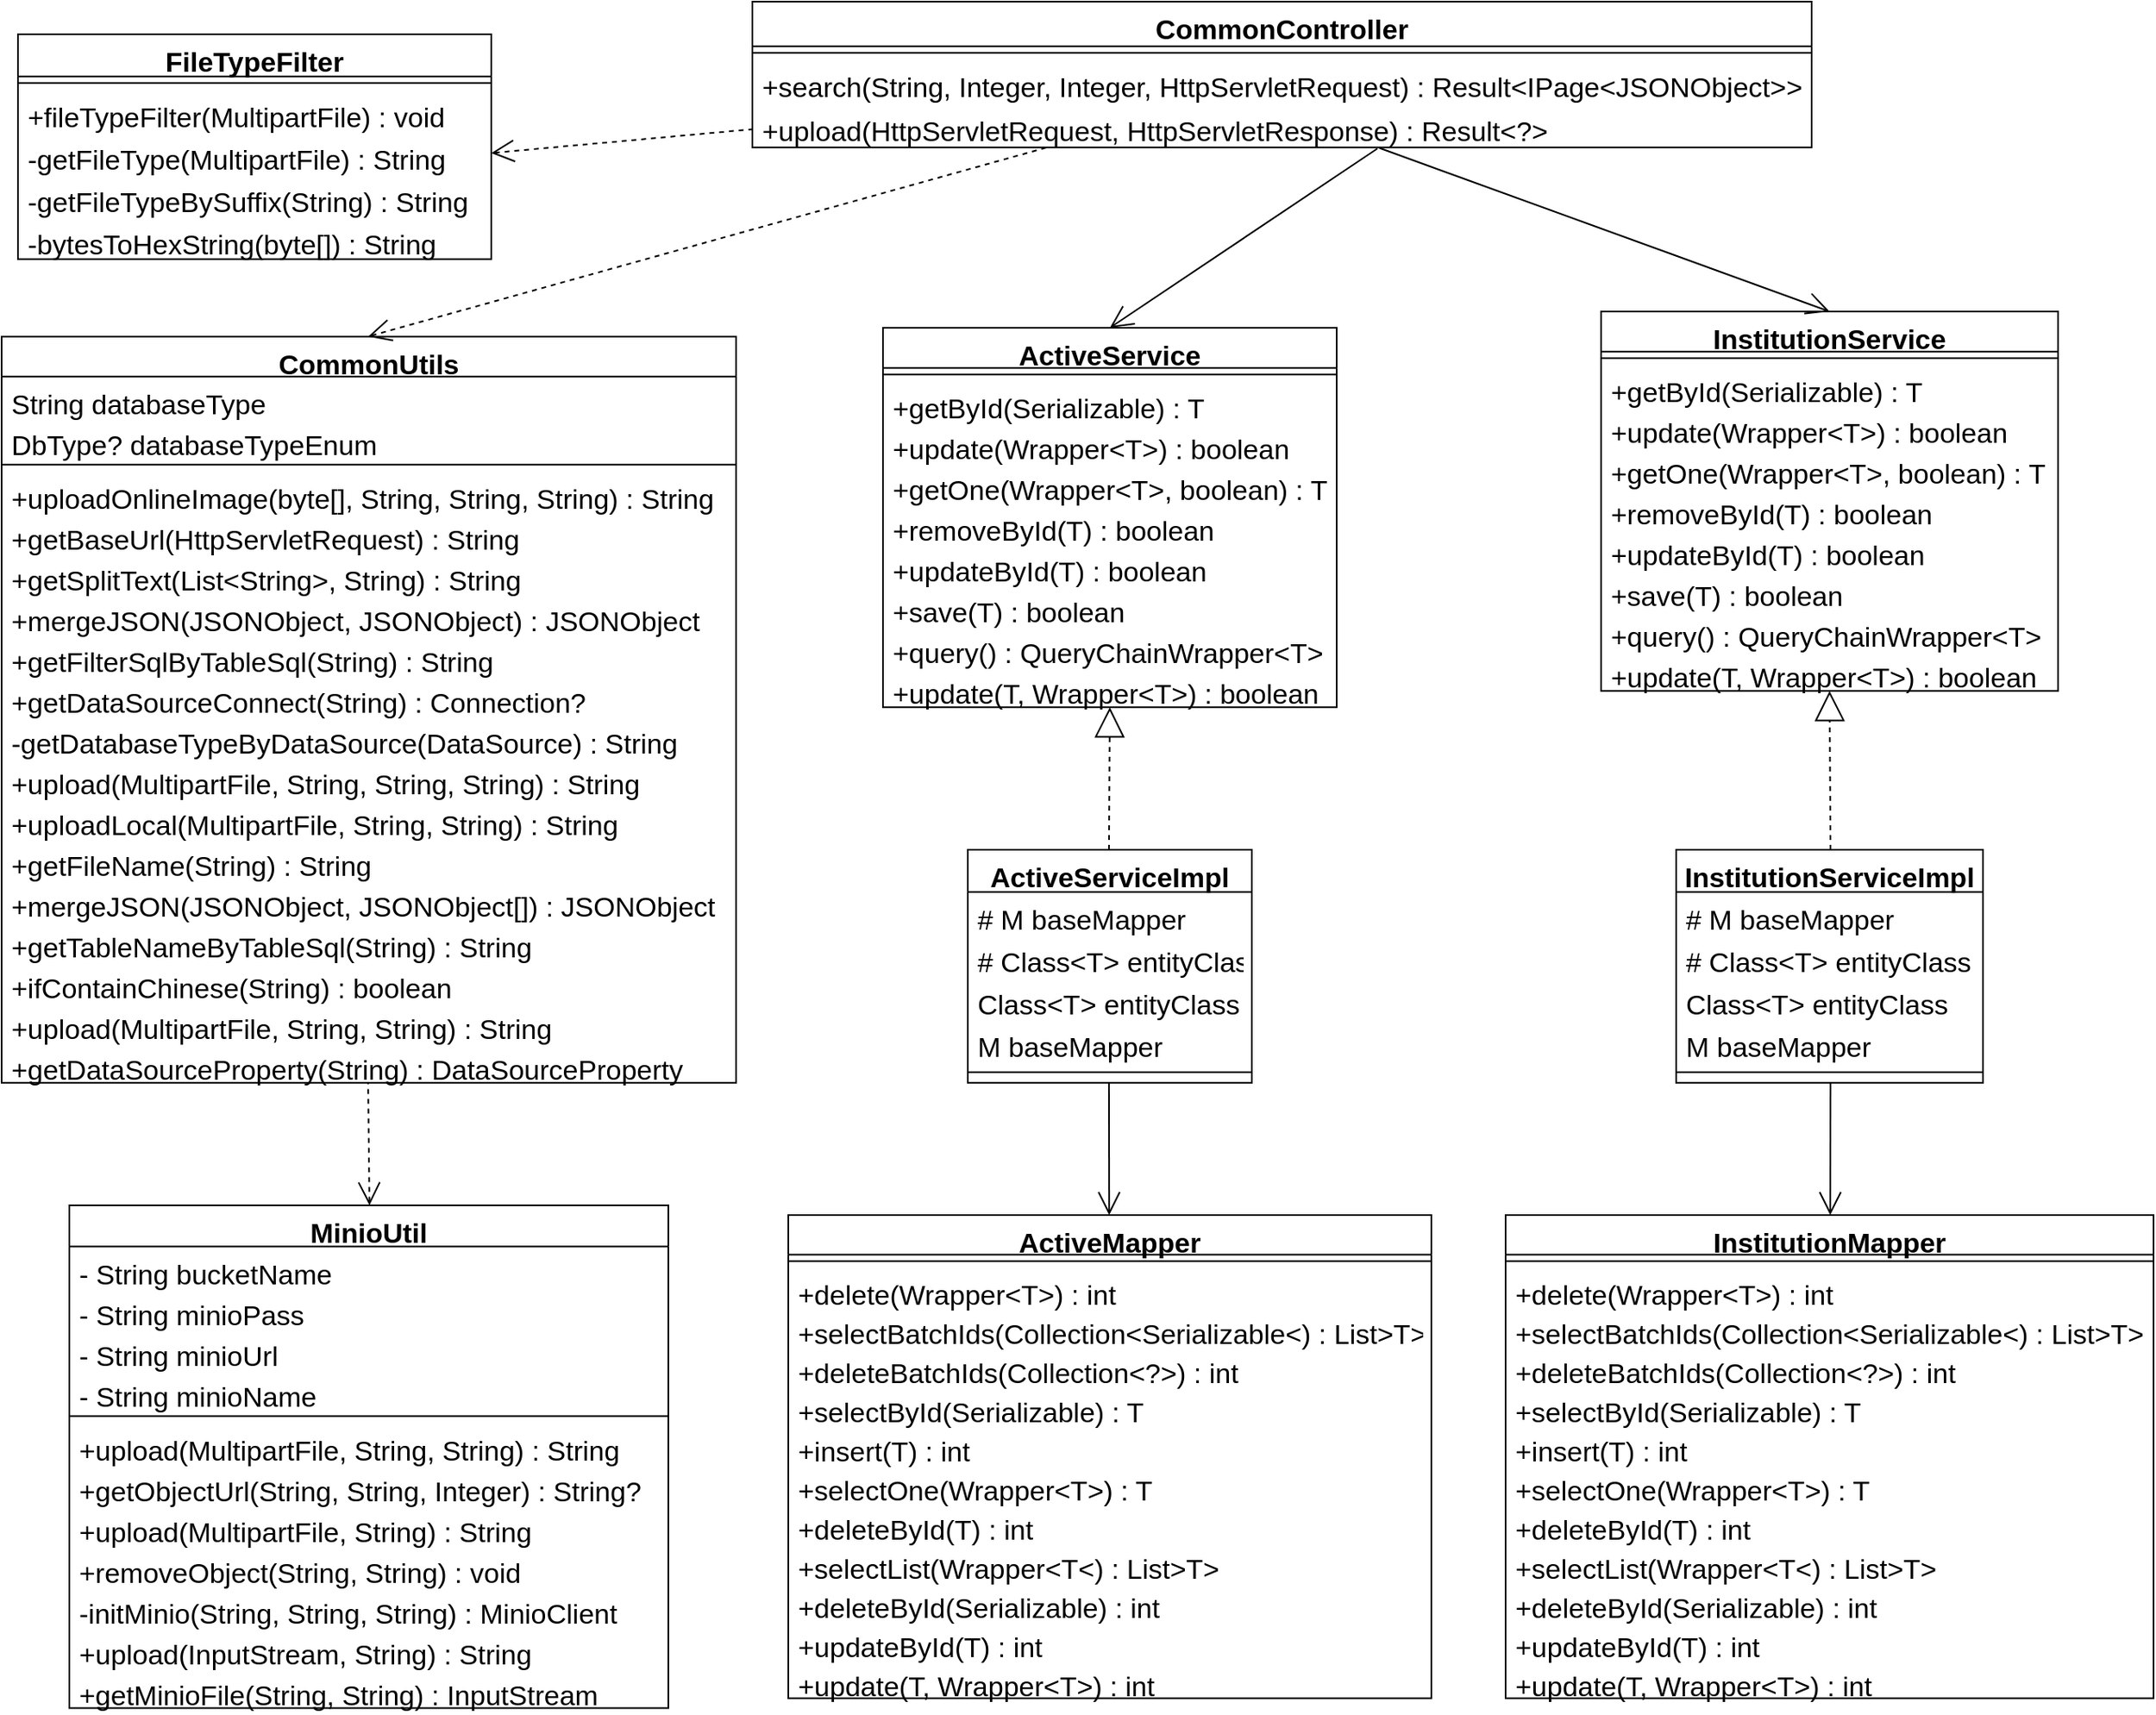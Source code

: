 <mxfile version="24.5.1" type="github">
  <diagram name="第 1 页" id="Pdwxk5WYipAvsAS1ubwg">
    <mxGraphModel dx="2049" dy="1054" grid="1" gridSize="10" guides="1" tooltips="1" connect="1" arrows="1" fold="1" page="1" pageScale="1" pageWidth="827" pageHeight="1169" math="0" shadow="0">
      <root>
        <mxCell id="0" />
        <mxCell id="1" parent="0" />
        <mxCell id="1T6ESOc0t_kYryriSd0D-1" value="FileTypeFilter" style="swimlane;fontStyle=1;align=center;verticalAlign=top;childLayout=stackLayout;horizontal=1;startSize=25.818;horizontalStack=0;resizeParent=1;resizeParentMax=0;resizeLast=0;collapsible=0;marginBottom=0;fontSize=17;" vertex="1" parent="1">
          <mxGeometry x="90" y="30" width="290" height="137.818" as="geometry" />
        </mxCell>
        <mxCell id="1T6ESOc0t_kYryriSd0D-2" style="line;strokeWidth=1;fillColor=none;align=left;verticalAlign=middle;spacingTop=-1;spacingLeft=3;spacingRight=3;rotatable=0;labelPosition=right;points=[];portConstraint=eastwest;strokeColor=inherit;fontSize=17;" vertex="1" parent="1T6ESOc0t_kYryriSd0D-1">
          <mxGeometry y="25.818" width="290" height="8" as="geometry" />
        </mxCell>
        <mxCell id="1T6ESOc0t_kYryriSd0D-3" value="+fileTypeFilter(MultipartFile) : void" style="text;strokeColor=none;fillColor=none;align=left;verticalAlign=top;spacingLeft=4;spacingRight=4;overflow=hidden;rotatable=0;points=[[0,0.5],[1,0.5]];portConstraint=eastwest;fontSize=17;" vertex="1" parent="1T6ESOc0t_kYryriSd0D-1">
          <mxGeometry y="33.818" width="290" height="26" as="geometry" />
        </mxCell>
        <mxCell id="1T6ESOc0t_kYryriSd0D-4" value="-getFileType(MultipartFile) : String" style="text;strokeColor=none;fillColor=none;align=left;verticalAlign=top;spacingLeft=4;spacingRight=4;overflow=hidden;rotatable=0;points=[[0,0.5],[1,0.5]];portConstraint=eastwest;fontSize=17;" vertex="1" parent="1T6ESOc0t_kYryriSd0D-1">
          <mxGeometry y="59.818" width="290" height="26" as="geometry" />
        </mxCell>
        <mxCell id="1T6ESOc0t_kYryriSd0D-5" value="-getFileTypeBySuffix(String) : String" style="text;strokeColor=none;fillColor=none;align=left;verticalAlign=top;spacingLeft=4;spacingRight=4;overflow=hidden;rotatable=0;points=[[0,0.5],[1,0.5]];portConstraint=eastwest;fontSize=17;" vertex="1" parent="1T6ESOc0t_kYryriSd0D-1">
          <mxGeometry y="85.818" width="290" height="26" as="geometry" />
        </mxCell>
        <mxCell id="1T6ESOc0t_kYryriSd0D-6" value="-bytesToHexString(byte[]) : String" style="text;strokeColor=none;fillColor=none;align=left;verticalAlign=top;spacingLeft=4;spacingRight=4;overflow=hidden;rotatable=0;points=[[0,0.5],[1,0.5]];portConstraint=eastwest;fontSize=17;" vertex="1" parent="1T6ESOc0t_kYryriSd0D-1">
          <mxGeometry y="111.818" width="290" height="26" as="geometry" />
        </mxCell>
        <mxCell id="1T6ESOc0t_kYryriSd0D-7" value="CommonUtils" style="swimlane;fontStyle=1;align=center;verticalAlign=top;childLayout=stackLayout;horizontal=1;startSize=24.5;horizontalStack=0;resizeParent=1;resizeParentMax=0;resizeLast=0;collapsible=0;marginBottom=0;fontSize=17;" vertex="1" parent="1">
          <mxGeometry x="80" y="215.32" width="450" height="457.5" as="geometry" />
        </mxCell>
        <mxCell id="1T6ESOc0t_kYryriSd0D-8" value="String databaseType" style="text;strokeColor=none;fillColor=none;align=left;verticalAlign=top;spacingLeft=4;spacingRight=4;overflow=hidden;rotatable=0;points=[[0,0.5],[1,0.5]];portConstraint=eastwest;fontSize=17;" vertex="1" parent="1T6ESOc0t_kYryriSd0D-7">
          <mxGeometry y="24.5" width="450" height="25" as="geometry" />
        </mxCell>
        <mxCell id="1T6ESOc0t_kYryriSd0D-9" value="DbType? databaseTypeEnum" style="text;strokeColor=none;fillColor=none;align=left;verticalAlign=top;spacingLeft=4;spacingRight=4;overflow=hidden;rotatable=0;points=[[0,0.5],[1,0.5]];portConstraint=eastwest;fontSize=17;" vertex="1" parent="1T6ESOc0t_kYryriSd0D-7">
          <mxGeometry y="49.5" width="450" height="25" as="geometry" />
        </mxCell>
        <mxCell id="1T6ESOc0t_kYryriSd0D-10" style="line;strokeWidth=1;fillColor=none;align=left;verticalAlign=middle;spacingTop=-1;spacingLeft=3;spacingRight=3;rotatable=0;labelPosition=right;points=[];portConstraint=eastwest;strokeColor=inherit;fontSize=17;" vertex="1" parent="1T6ESOc0t_kYryriSd0D-7">
          <mxGeometry y="74.5" width="450" height="8" as="geometry" />
        </mxCell>
        <mxCell id="1T6ESOc0t_kYryriSd0D-11" value="+uploadOnlineImage(byte[], String, String, String) : String" style="text;strokeColor=none;fillColor=none;align=left;verticalAlign=top;spacingLeft=4;spacingRight=4;overflow=hidden;rotatable=0;points=[[0,0.5],[1,0.5]];portConstraint=eastwest;fontSize=17;" vertex="1" parent="1T6ESOc0t_kYryriSd0D-7">
          <mxGeometry y="82.5" width="450" height="25" as="geometry" />
        </mxCell>
        <mxCell id="1T6ESOc0t_kYryriSd0D-12" value="+getBaseUrl(HttpServletRequest) : String" style="text;strokeColor=none;fillColor=none;align=left;verticalAlign=top;spacingLeft=4;spacingRight=4;overflow=hidden;rotatable=0;points=[[0,0.5],[1,0.5]];portConstraint=eastwest;fontSize=17;" vertex="1" parent="1T6ESOc0t_kYryriSd0D-7">
          <mxGeometry y="107.5" width="450" height="25" as="geometry" />
        </mxCell>
        <mxCell id="1T6ESOc0t_kYryriSd0D-13" value="+getSplitText(List&lt;String&gt;, String) : String" style="text;strokeColor=none;fillColor=none;align=left;verticalAlign=top;spacingLeft=4;spacingRight=4;overflow=hidden;rotatable=0;points=[[0,0.5],[1,0.5]];portConstraint=eastwest;fontSize=17;" vertex="1" parent="1T6ESOc0t_kYryriSd0D-7">
          <mxGeometry y="132.5" width="450" height="25" as="geometry" />
        </mxCell>
        <mxCell id="1T6ESOc0t_kYryriSd0D-14" value="+mergeJSON(JSONObject, JSONObject) : JSONObject" style="text;strokeColor=none;fillColor=none;align=left;verticalAlign=top;spacingLeft=4;spacingRight=4;overflow=hidden;rotatable=0;points=[[0,0.5],[1,0.5]];portConstraint=eastwest;fontSize=17;" vertex="1" parent="1T6ESOc0t_kYryriSd0D-7">
          <mxGeometry y="157.5" width="450" height="25" as="geometry" />
        </mxCell>
        <mxCell id="1T6ESOc0t_kYryriSd0D-15" value="+getFilterSqlByTableSql(String) : String" style="text;strokeColor=none;fillColor=none;align=left;verticalAlign=top;spacingLeft=4;spacingRight=4;overflow=hidden;rotatable=0;points=[[0,0.5],[1,0.5]];portConstraint=eastwest;fontSize=17;" vertex="1" parent="1T6ESOc0t_kYryriSd0D-7">
          <mxGeometry y="182.5" width="450" height="25" as="geometry" />
        </mxCell>
        <mxCell id="1T6ESOc0t_kYryriSd0D-16" value="+getDataSourceConnect(String) : Connection?" style="text;strokeColor=none;fillColor=none;align=left;verticalAlign=top;spacingLeft=4;spacingRight=4;overflow=hidden;rotatable=0;points=[[0,0.5],[1,0.5]];portConstraint=eastwest;fontSize=17;" vertex="1" parent="1T6ESOc0t_kYryriSd0D-7">
          <mxGeometry y="207.5" width="450" height="25" as="geometry" />
        </mxCell>
        <mxCell id="1T6ESOc0t_kYryriSd0D-17" value="-getDatabaseTypeByDataSource(DataSource) : String" style="text;strokeColor=none;fillColor=none;align=left;verticalAlign=top;spacingLeft=4;spacingRight=4;overflow=hidden;rotatable=0;points=[[0,0.5],[1,0.5]];portConstraint=eastwest;fontSize=17;" vertex="1" parent="1T6ESOc0t_kYryriSd0D-7">
          <mxGeometry y="232.5" width="450" height="25" as="geometry" />
        </mxCell>
        <mxCell id="1T6ESOc0t_kYryriSd0D-18" value="+upload(MultipartFile, String, String, String) : String" style="text;strokeColor=none;fillColor=none;align=left;verticalAlign=top;spacingLeft=4;spacingRight=4;overflow=hidden;rotatable=0;points=[[0,0.5],[1,0.5]];portConstraint=eastwest;fontSize=17;" vertex="1" parent="1T6ESOc0t_kYryriSd0D-7">
          <mxGeometry y="257.5" width="450" height="25" as="geometry" />
        </mxCell>
        <mxCell id="1T6ESOc0t_kYryriSd0D-19" value="+uploadLocal(MultipartFile, String, String) : String" style="text;strokeColor=none;fillColor=none;align=left;verticalAlign=top;spacingLeft=4;spacingRight=4;overflow=hidden;rotatable=0;points=[[0,0.5],[1,0.5]];portConstraint=eastwest;fontSize=17;" vertex="1" parent="1T6ESOc0t_kYryriSd0D-7">
          <mxGeometry y="282.5" width="450" height="25" as="geometry" />
        </mxCell>
        <mxCell id="1T6ESOc0t_kYryriSd0D-20" value="+getFileName(String) : String" style="text;strokeColor=none;fillColor=none;align=left;verticalAlign=top;spacingLeft=4;spacingRight=4;overflow=hidden;rotatable=0;points=[[0,0.5],[1,0.5]];portConstraint=eastwest;fontSize=17;" vertex="1" parent="1T6ESOc0t_kYryriSd0D-7">
          <mxGeometry y="307.5" width="450" height="25" as="geometry" />
        </mxCell>
        <mxCell id="1T6ESOc0t_kYryriSd0D-21" value="+mergeJSON(JSONObject, JSONObject[]) : JSONObject" style="text;strokeColor=none;fillColor=none;align=left;verticalAlign=top;spacingLeft=4;spacingRight=4;overflow=hidden;rotatable=0;points=[[0,0.5],[1,0.5]];portConstraint=eastwest;fontSize=17;" vertex="1" parent="1T6ESOc0t_kYryriSd0D-7">
          <mxGeometry y="332.5" width="450" height="25" as="geometry" />
        </mxCell>
        <mxCell id="1T6ESOc0t_kYryriSd0D-22" value="+getTableNameByTableSql(String) : String" style="text;strokeColor=none;fillColor=none;align=left;verticalAlign=top;spacingLeft=4;spacingRight=4;overflow=hidden;rotatable=0;points=[[0,0.5],[1,0.5]];portConstraint=eastwest;fontSize=17;" vertex="1" parent="1T6ESOc0t_kYryriSd0D-7">
          <mxGeometry y="357.5" width="450" height="25" as="geometry" />
        </mxCell>
        <mxCell id="1T6ESOc0t_kYryriSd0D-23" value="+ifContainChinese(String) : boolean" style="text;strokeColor=none;fillColor=none;align=left;verticalAlign=top;spacingLeft=4;spacingRight=4;overflow=hidden;rotatable=0;points=[[0,0.5],[1,0.5]];portConstraint=eastwest;fontSize=17;" vertex="1" parent="1T6ESOc0t_kYryriSd0D-7">
          <mxGeometry y="382.5" width="450" height="25" as="geometry" />
        </mxCell>
        <mxCell id="1T6ESOc0t_kYryriSd0D-24" value="+upload(MultipartFile, String, String) : String" style="text;strokeColor=none;fillColor=none;align=left;verticalAlign=top;spacingLeft=4;spacingRight=4;overflow=hidden;rotatable=0;points=[[0,0.5],[1,0.5]];portConstraint=eastwest;fontSize=17;" vertex="1" parent="1T6ESOc0t_kYryriSd0D-7">
          <mxGeometry y="407.5" width="450" height="25" as="geometry" />
        </mxCell>
        <mxCell id="1T6ESOc0t_kYryriSd0D-25" value="+getDataSourceProperty(String) : DataSourceProperty" style="text;strokeColor=none;fillColor=none;align=left;verticalAlign=top;spacingLeft=4;spacingRight=4;overflow=hidden;rotatable=0;points=[[0,0.5],[1,0.5]];portConstraint=eastwest;fontSize=17;" vertex="1" parent="1T6ESOc0t_kYryriSd0D-7">
          <mxGeometry y="432.5" width="450" height="25" as="geometry" />
        </mxCell>
        <mxCell id="1T6ESOc0t_kYryriSd0D-26" value="MinioUtil" style="swimlane;fontStyle=1;align=center;verticalAlign=top;childLayout=stackLayout;horizontal=1;startSize=25.25;horizontalStack=0;resizeParent=1;resizeParentMax=0;resizeLast=0;collapsible=0;marginBottom=0;fontSize=17;" vertex="1" parent="1">
          <mxGeometry x="121.5" y="748" width="367" height="308.25" as="geometry" />
        </mxCell>
        <mxCell id="1T6ESOc0t_kYryriSd0D-27" value="- String bucketName" style="text;strokeColor=none;fillColor=none;align=left;verticalAlign=top;spacingLeft=4;spacingRight=4;overflow=hidden;rotatable=0;points=[[0,0.5],[1,0.5]];portConstraint=eastwest;fontSize=17;" vertex="1" parent="1T6ESOc0t_kYryriSd0D-26">
          <mxGeometry y="25.25" width="367" height="25" as="geometry" />
        </mxCell>
        <mxCell id="1T6ESOc0t_kYryriSd0D-28" value="- String minioPass" style="text;strokeColor=none;fillColor=none;align=left;verticalAlign=top;spacingLeft=4;spacingRight=4;overflow=hidden;rotatable=0;points=[[0,0.5],[1,0.5]];portConstraint=eastwest;fontSize=17;" vertex="1" parent="1T6ESOc0t_kYryriSd0D-26">
          <mxGeometry y="50.25" width="367" height="25" as="geometry" />
        </mxCell>
        <mxCell id="1T6ESOc0t_kYryriSd0D-29" value="- String minioUrl" style="text;strokeColor=none;fillColor=none;align=left;verticalAlign=top;spacingLeft=4;spacingRight=4;overflow=hidden;rotatable=0;points=[[0,0.5],[1,0.5]];portConstraint=eastwest;fontSize=17;" vertex="1" parent="1T6ESOc0t_kYryriSd0D-26">
          <mxGeometry y="75.25" width="367" height="25" as="geometry" />
        </mxCell>
        <mxCell id="1T6ESOc0t_kYryriSd0D-30" value="- String minioName" style="text;strokeColor=none;fillColor=none;align=left;verticalAlign=top;spacingLeft=4;spacingRight=4;overflow=hidden;rotatable=0;points=[[0,0.5],[1,0.5]];portConstraint=eastwest;fontSize=17;" vertex="1" parent="1T6ESOc0t_kYryriSd0D-26">
          <mxGeometry y="100.25" width="367" height="25" as="geometry" />
        </mxCell>
        <mxCell id="1T6ESOc0t_kYryriSd0D-31" style="line;strokeWidth=1;fillColor=none;align=left;verticalAlign=middle;spacingTop=-1;spacingLeft=3;spacingRight=3;rotatable=0;labelPosition=right;points=[];portConstraint=eastwest;strokeColor=inherit;fontSize=17;" vertex="1" parent="1T6ESOc0t_kYryriSd0D-26">
          <mxGeometry y="125.25" width="367" height="8" as="geometry" />
        </mxCell>
        <mxCell id="1T6ESOc0t_kYryriSd0D-32" value="+upload(MultipartFile, String, String) : String" style="text;strokeColor=none;fillColor=none;align=left;verticalAlign=top;spacingLeft=4;spacingRight=4;overflow=hidden;rotatable=0;points=[[0,0.5],[1,0.5]];portConstraint=eastwest;fontSize=17;" vertex="1" parent="1T6ESOc0t_kYryriSd0D-26">
          <mxGeometry y="133.25" width="367" height="25" as="geometry" />
        </mxCell>
        <mxCell id="1T6ESOc0t_kYryriSd0D-33" value="+getObjectUrl(String, String, Integer) : String?" style="text;strokeColor=none;fillColor=none;align=left;verticalAlign=top;spacingLeft=4;spacingRight=4;overflow=hidden;rotatable=0;points=[[0,0.5],[1,0.5]];portConstraint=eastwest;fontSize=17;" vertex="1" parent="1T6ESOc0t_kYryriSd0D-26">
          <mxGeometry y="158.25" width="367" height="25" as="geometry" />
        </mxCell>
        <mxCell id="1T6ESOc0t_kYryriSd0D-34" value="+upload(MultipartFile, String) : String" style="text;strokeColor=none;fillColor=none;align=left;verticalAlign=top;spacingLeft=4;spacingRight=4;overflow=hidden;rotatable=0;points=[[0,0.5],[1,0.5]];portConstraint=eastwest;fontSize=17;" vertex="1" parent="1T6ESOc0t_kYryriSd0D-26">
          <mxGeometry y="183.25" width="367" height="25" as="geometry" />
        </mxCell>
        <mxCell id="1T6ESOc0t_kYryriSd0D-35" value="+removeObject(String, String) : void" style="text;strokeColor=none;fillColor=none;align=left;verticalAlign=top;spacingLeft=4;spacingRight=4;overflow=hidden;rotatable=0;points=[[0,0.5],[1,0.5]];portConstraint=eastwest;fontSize=17;" vertex="1" parent="1T6ESOc0t_kYryriSd0D-26">
          <mxGeometry y="208.25" width="367" height="25" as="geometry" />
        </mxCell>
        <mxCell id="1T6ESOc0t_kYryriSd0D-36" value="-initMinio(String, String, String) : MinioClient" style="text;strokeColor=none;fillColor=none;align=left;verticalAlign=top;spacingLeft=4;spacingRight=4;overflow=hidden;rotatable=0;points=[[0,0.5],[1,0.5]];portConstraint=eastwest;fontSize=17;" vertex="1" parent="1T6ESOc0t_kYryriSd0D-26">
          <mxGeometry y="233.25" width="367" height="25" as="geometry" />
        </mxCell>
        <mxCell id="1T6ESOc0t_kYryriSd0D-37" value="+upload(InputStream, String) : String" style="text;strokeColor=none;fillColor=none;align=left;verticalAlign=top;spacingLeft=4;spacingRight=4;overflow=hidden;rotatable=0;points=[[0,0.5],[1,0.5]];portConstraint=eastwest;fontSize=17;" vertex="1" parent="1T6ESOc0t_kYryriSd0D-26">
          <mxGeometry y="258.25" width="367" height="25" as="geometry" />
        </mxCell>
        <mxCell id="1T6ESOc0t_kYryriSd0D-38" value="+getMinioFile(String, String) : InputStream" style="text;strokeColor=none;fillColor=none;align=left;verticalAlign=top;spacingLeft=4;spacingRight=4;overflow=hidden;rotatable=0;points=[[0,0.5],[1,0.5]];portConstraint=eastwest;fontSize=17;" vertex="1" parent="1T6ESOc0t_kYryriSd0D-26">
          <mxGeometry y="283.25" width="367" height="25" as="geometry" />
        </mxCell>
        <mxCell id="1T6ESOc0t_kYryriSd0D-39" value="ActiveService" style="swimlane;fontStyle=1;align=center;verticalAlign=top;childLayout=stackLayout;horizontal=1;startSize=24.632;horizontalStack=0;resizeParent=1;resizeParentMax=0;resizeLast=0;collapsible=0;marginBottom=0;fontSize=17;" vertex="1" parent="1">
          <mxGeometry x="620" y="210" width="278" height="232.632" as="geometry" />
        </mxCell>
        <mxCell id="1T6ESOc0t_kYryriSd0D-40" style="line;strokeWidth=1;fillColor=none;align=left;verticalAlign=middle;spacingTop=-1;spacingLeft=3;spacingRight=3;rotatable=0;labelPosition=right;points=[];portConstraint=eastwest;strokeColor=inherit;fontSize=17;" vertex="1" parent="1T6ESOc0t_kYryriSd0D-39">
          <mxGeometry y="24.632" width="278" height="8" as="geometry" />
        </mxCell>
        <mxCell id="1T6ESOc0t_kYryriSd0D-41" value="+getById(Serializable) : T" style="text;strokeColor=none;fillColor=none;align=left;verticalAlign=top;spacingLeft=4;spacingRight=4;overflow=hidden;rotatable=0;points=[[0,0.5],[1,0.5]];portConstraint=eastwest;fontSize=17;" vertex="1" parent="1T6ESOc0t_kYryriSd0D-39">
          <mxGeometry y="32.632" width="278" height="25" as="geometry" />
        </mxCell>
        <mxCell id="1T6ESOc0t_kYryriSd0D-42" value="+update(Wrapper&lt;T&gt;) : boolean" style="text;strokeColor=none;fillColor=none;align=left;verticalAlign=top;spacingLeft=4;spacingRight=4;overflow=hidden;rotatable=0;points=[[0,0.5],[1,0.5]];portConstraint=eastwest;fontSize=17;" vertex="1" parent="1T6ESOc0t_kYryriSd0D-39">
          <mxGeometry y="57.632" width="278" height="25" as="geometry" />
        </mxCell>
        <mxCell id="1T6ESOc0t_kYryriSd0D-43" value="+getOne(Wrapper&lt;T&gt;, boolean) : T" style="text;strokeColor=none;fillColor=none;align=left;verticalAlign=top;spacingLeft=4;spacingRight=4;overflow=hidden;rotatable=0;points=[[0,0.5],[1,0.5]];portConstraint=eastwest;fontSize=17;" vertex="1" parent="1T6ESOc0t_kYryriSd0D-39">
          <mxGeometry y="82.632" width="278" height="25" as="geometry" />
        </mxCell>
        <mxCell id="1T6ESOc0t_kYryriSd0D-44" value="+removeById(T) : boolean" style="text;strokeColor=none;fillColor=none;align=left;verticalAlign=top;spacingLeft=4;spacingRight=4;overflow=hidden;rotatable=0;points=[[0,0.5],[1,0.5]];portConstraint=eastwest;fontSize=17;" vertex="1" parent="1T6ESOc0t_kYryriSd0D-39">
          <mxGeometry y="107.632" width="278" height="25" as="geometry" />
        </mxCell>
        <mxCell id="1T6ESOc0t_kYryriSd0D-45" value="+updateById(T) : boolean" style="text;strokeColor=none;fillColor=none;align=left;verticalAlign=top;spacingLeft=4;spacingRight=4;overflow=hidden;rotatable=0;points=[[0,0.5],[1,0.5]];portConstraint=eastwest;fontSize=17;" vertex="1" parent="1T6ESOc0t_kYryriSd0D-39">
          <mxGeometry y="132.632" width="278" height="25" as="geometry" />
        </mxCell>
        <mxCell id="1T6ESOc0t_kYryriSd0D-46" value="+save(T) : boolean" style="text;strokeColor=none;fillColor=none;align=left;verticalAlign=top;spacingLeft=4;spacingRight=4;overflow=hidden;rotatable=0;points=[[0,0.5],[1,0.5]];portConstraint=eastwest;fontSize=17;" vertex="1" parent="1T6ESOc0t_kYryriSd0D-39">
          <mxGeometry y="157.632" width="278" height="25" as="geometry" />
        </mxCell>
        <mxCell id="1T6ESOc0t_kYryriSd0D-47" value="+query() : QueryChainWrapper&lt;T&gt;" style="text;strokeColor=none;fillColor=none;align=left;verticalAlign=top;spacingLeft=4;spacingRight=4;overflow=hidden;rotatable=0;points=[[0,0.5],[1,0.5]];portConstraint=eastwest;fontSize=17;" vertex="1" parent="1T6ESOc0t_kYryriSd0D-39">
          <mxGeometry y="182.632" width="278" height="25" as="geometry" />
        </mxCell>
        <mxCell id="1T6ESOc0t_kYryriSd0D-48" value="+update(T, Wrapper&lt;T&gt;) : boolean" style="text;strokeColor=none;fillColor=none;align=left;verticalAlign=top;spacingLeft=4;spacingRight=4;overflow=hidden;rotatable=0;points=[[0,0.5],[1,0.5]];portConstraint=eastwest;fontSize=17;" vertex="1" parent="1T6ESOc0t_kYryriSd0D-39">
          <mxGeometry y="207.632" width="278" height="25" as="geometry" />
        </mxCell>
        <mxCell id="1T6ESOc0t_kYryriSd0D-49" value="InstitutionService" style="swimlane;fontStyle=1;align=center;verticalAlign=top;childLayout=stackLayout;horizontal=1;startSize=24.632;horizontalStack=0;resizeParent=1;resizeParentMax=0;resizeLast=0;collapsible=0;marginBottom=0;fontSize=17;" vertex="1" parent="1">
          <mxGeometry x="1060" y="200" width="280" height="232.632" as="geometry" />
        </mxCell>
        <mxCell id="1T6ESOc0t_kYryriSd0D-50" style="line;strokeWidth=1;fillColor=none;align=left;verticalAlign=middle;spacingTop=-1;spacingLeft=3;spacingRight=3;rotatable=0;labelPosition=right;points=[];portConstraint=eastwest;strokeColor=inherit;fontSize=17;" vertex="1" parent="1T6ESOc0t_kYryriSd0D-49">
          <mxGeometry y="24.632" width="280" height="8" as="geometry" />
        </mxCell>
        <mxCell id="1T6ESOc0t_kYryriSd0D-51" value="+getById(Serializable) : T" style="text;strokeColor=none;fillColor=none;align=left;verticalAlign=top;spacingLeft=4;spacingRight=4;overflow=hidden;rotatable=0;points=[[0,0.5],[1,0.5]];portConstraint=eastwest;fontSize=17;" vertex="1" parent="1T6ESOc0t_kYryriSd0D-49">
          <mxGeometry y="32.632" width="280" height="25" as="geometry" />
        </mxCell>
        <mxCell id="1T6ESOc0t_kYryriSd0D-52" value="+update(Wrapper&lt;T&gt;) : boolean" style="text;strokeColor=none;fillColor=none;align=left;verticalAlign=top;spacingLeft=4;spacingRight=4;overflow=hidden;rotatable=0;points=[[0,0.5],[1,0.5]];portConstraint=eastwest;fontSize=17;" vertex="1" parent="1T6ESOc0t_kYryriSd0D-49">
          <mxGeometry y="57.632" width="280" height="25" as="geometry" />
        </mxCell>
        <mxCell id="1T6ESOc0t_kYryriSd0D-53" value="+getOne(Wrapper&lt;T&gt;, boolean) : T" style="text;strokeColor=none;fillColor=none;align=left;verticalAlign=top;spacingLeft=4;spacingRight=4;overflow=hidden;rotatable=0;points=[[0,0.5],[1,0.5]];portConstraint=eastwest;fontSize=17;" vertex="1" parent="1T6ESOc0t_kYryriSd0D-49">
          <mxGeometry y="82.632" width="280" height="25" as="geometry" />
        </mxCell>
        <mxCell id="1T6ESOc0t_kYryriSd0D-54" value="+removeById(T) : boolean" style="text;strokeColor=none;fillColor=none;align=left;verticalAlign=top;spacingLeft=4;spacingRight=4;overflow=hidden;rotatable=0;points=[[0,0.5],[1,0.5]];portConstraint=eastwest;fontSize=17;" vertex="1" parent="1T6ESOc0t_kYryriSd0D-49">
          <mxGeometry y="107.632" width="280" height="25" as="geometry" />
        </mxCell>
        <mxCell id="1T6ESOc0t_kYryriSd0D-55" value="+updateById(T) : boolean" style="text;strokeColor=none;fillColor=none;align=left;verticalAlign=top;spacingLeft=4;spacingRight=4;overflow=hidden;rotatable=0;points=[[0,0.5],[1,0.5]];portConstraint=eastwest;fontSize=17;" vertex="1" parent="1T6ESOc0t_kYryriSd0D-49">
          <mxGeometry y="132.632" width="280" height="25" as="geometry" />
        </mxCell>
        <mxCell id="1T6ESOc0t_kYryriSd0D-56" value="+save(T) : boolean" style="text;strokeColor=none;fillColor=none;align=left;verticalAlign=top;spacingLeft=4;spacingRight=4;overflow=hidden;rotatable=0;points=[[0,0.5],[1,0.5]];portConstraint=eastwest;fontSize=17;" vertex="1" parent="1T6ESOc0t_kYryriSd0D-49">
          <mxGeometry y="157.632" width="280" height="25" as="geometry" />
        </mxCell>
        <mxCell id="1T6ESOc0t_kYryriSd0D-57" value="+query() : QueryChainWrapper&lt;T&gt;" style="text;strokeColor=none;fillColor=none;align=left;verticalAlign=top;spacingLeft=4;spacingRight=4;overflow=hidden;rotatable=0;points=[[0,0.5],[1,0.5]];portConstraint=eastwest;fontSize=17;" vertex="1" parent="1T6ESOc0t_kYryriSd0D-49">
          <mxGeometry y="182.632" width="280" height="25" as="geometry" />
        </mxCell>
        <mxCell id="1T6ESOc0t_kYryriSd0D-58" value="+update(T, Wrapper&lt;T&gt;) : boolean" style="text;strokeColor=none;fillColor=none;align=left;verticalAlign=top;spacingLeft=4;spacingRight=4;overflow=hidden;rotatable=0;points=[[0,0.5],[1,0.5]];portConstraint=eastwest;fontSize=17;" vertex="1" parent="1T6ESOc0t_kYryriSd0D-49">
          <mxGeometry y="207.632" width="280" height="25" as="geometry" />
        </mxCell>
        <mxCell id="1T6ESOc0t_kYryriSd0D-59" value="CommonController" style="swimlane;fontStyle=1;align=center;verticalAlign=top;childLayout=stackLayout;horizontal=1;startSize=27.429;horizontalStack=0;resizeParent=1;resizeParentMax=0;resizeLast=0;collapsible=0;marginBottom=0;fontSize=17;" vertex="1" parent="1">
          <mxGeometry x="540" y="10" width="649" height="89.429" as="geometry" />
        </mxCell>
        <mxCell id="1T6ESOc0t_kYryriSd0D-60" style="line;strokeWidth=1;fillColor=none;align=left;verticalAlign=middle;spacingTop=-1;spacingLeft=3;spacingRight=3;rotatable=0;labelPosition=right;points=[];portConstraint=eastwest;strokeColor=inherit;fontSize=17;" vertex="1" parent="1T6ESOc0t_kYryriSd0D-59">
          <mxGeometry y="27.429" width="649" height="8" as="geometry" />
        </mxCell>
        <mxCell id="1T6ESOc0t_kYryriSd0D-61" value="+search(String, Integer, Integer, HttpServletRequest) : Result&lt;IPage&lt;JSONObject&gt;&gt;" style="text;strokeColor=none;fillColor=none;align=left;verticalAlign=top;spacingLeft=4;spacingRight=4;overflow=hidden;rotatable=0;points=[[0,0.5],[1,0.5]];portConstraint=eastwest;fontSize=17;" vertex="1" parent="1T6ESOc0t_kYryriSd0D-59">
          <mxGeometry y="35.429" width="649" height="27" as="geometry" />
        </mxCell>
        <mxCell id="1T6ESOc0t_kYryriSd0D-62" value="+upload(HttpServletRequest, HttpServletResponse) : Result&lt;?&gt;" style="text;strokeColor=none;fillColor=none;align=left;verticalAlign=top;spacingLeft=4;spacingRight=4;overflow=hidden;rotatable=0;points=[[0,0.5],[1,0.5]];portConstraint=eastwest;fontSize=17;" vertex="1" parent="1T6ESOc0t_kYryriSd0D-59">
          <mxGeometry y="62.429" width="649" height="27" as="geometry" />
        </mxCell>
        <mxCell id="1T6ESOc0t_kYryriSd0D-63" value="InstitutionServiceImpl" style="swimlane;fontStyle=1;align=center;verticalAlign=top;childLayout=stackLayout;horizontal=1;startSize=25.818;horizontalStack=0;resizeParent=1;resizeParentMax=0;resizeLast=0;collapsible=0;marginBottom=0;fontSize=17;" vertex="1" parent="1">
          <mxGeometry x="1106" y="530" width="188" height="142.818" as="geometry" />
        </mxCell>
        <mxCell id="1T6ESOc0t_kYryriSd0D-64" value="# M baseMapper" style="text;strokeColor=none;fillColor=none;align=left;verticalAlign=top;spacingLeft=4;spacingRight=4;overflow=hidden;rotatable=0;points=[[0,0.5],[1,0.5]];portConstraint=eastwest;fontSize=17;" vertex="1" parent="1T6ESOc0t_kYryriSd0D-63">
          <mxGeometry y="25.818" width="188" height="26" as="geometry" />
        </mxCell>
        <mxCell id="1T6ESOc0t_kYryriSd0D-65" value="# Class&lt;T&gt; entityClass" style="text;strokeColor=none;fillColor=none;align=left;verticalAlign=top;spacingLeft=4;spacingRight=4;overflow=hidden;rotatable=0;points=[[0,0.5],[1,0.5]];portConstraint=eastwest;fontSize=17;" vertex="1" parent="1T6ESOc0t_kYryriSd0D-63">
          <mxGeometry y="51.818" width="188" height="26" as="geometry" />
        </mxCell>
        <mxCell id="1T6ESOc0t_kYryriSd0D-66" value="Class&lt;T&gt; entityClass" style="text;strokeColor=none;fillColor=none;align=left;verticalAlign=top;spacingLeft=4;spacingRight=4;overflow=hidden;rotatable=0;points=[[0,0.5],[1,0.5]];portConstraint=eastwest;fontSize=17;" vertex="1" parent="1T6ESOc0t_kYryriSd0D-63">
          <mxGeometry y="77.818" width="188" height="26" as="geometry" />
        </mxCell>
        <mxCell id="1T6ESOc0t_kYryriSd0D-67" value="M baseMapper" style="text;strokeColor=none;fillColor=none;align=left;verticalAlign=top;spacingLeft=4;spacingRight=4;overflow=hidden;rotatable=0;points=[[0,0.5],[1,0.5]];portConstraint=eastwest;fontSize=17;" vertex="1" parent="1T6ESOc0t_kYryriSd0D-63">
          <mxGeometry y="103.818" width="188" height="26" as="geometry" />
        </mxCell>
        <mxCell id="1T6ESOc0t_kYryriSd0D-68" style="line;strokeWidth=1;fillColor=none;align=left;verticalAlign=middle;spacingTop=-1;spacingLeft=3;spacingRight=3;rotatable=0;labelPosition=right;points=[];portConstraint=eastwest;strokeColor=inherit;fontSize=17;" vertex="1" parent="1T6ESOc0t_kYryriSd0D-63">
          <mxGeometry y="129.818" width="188" height="13" as="geometry" />
        </mxCell>
        <mxCell id="1T6ESOc0t_kYryriSd0D-69" value="ActiveServiceImpl" style="swimlane;fontStyle=1;align=center;verticalAlign=top;childLayout=stackLayout;horizontal=1;startSize=25.818;horizontalStack=0;resizeParent=1;resizeParentMax=0;resizeLast=0;collapsible=0;marginBottom=0;fontSize=17;" vertex="1" parent="1">
          <mxGeometry x="672" y="530" width="174" height="142.818" as="geometry" />
        </mxCell>
        <mxCell id="1T6ESOc0t_kYryriSd0D-70" value="# M baseMapper" style="text;strokeColor=none;fillColor=none;align=left;verticalAlign=top;spacingLeft=4;spacingRight=4;overflow=hidden;rotatable=0;points=[[0,0.5],[1,0.5]];portConstraint=eastwest;fontSize=17;" vertex="1" parent="1T6ESOc0t_kYryriSd0D-69">
          <mxGeometry y="25.818" width="174" height="26" as="geometry" />
        </mxCell>
        <mxCell id="1T6ESOc0t_kYryriSd0D-71" value="# Class&lt;T&gt; entityClass" style="text;strokeColor=none;fillColor=none;align=left;verticalAlign=top;spacingLeft=4;spacingRight=4;overflow=hidden;rotatable=0;points=[[0,0.5],[1,0.5]];portConstraint=eastwest;fontSize=17;" vertex="1" parent="1T6ESOc0t_kYryriSd0D-69">
          <mxGeometry y="51.818" width="174" height="26" as="geometry" />
        </mxCell>
        <mxCell id="1T6ESOc0t_kYryriSd0D-72" value="Class&lt;T&gt; entityClass" style="text;strokeColor=none;fillColor=none;align=left;verticalAlign=top;spacingLeft=4;spacingRight=4;overflow=hidden;rotatable=0;points=[[0,0.5],[1,0.5]];portConstraint=eastwest;fontSize=17;" vertex="1" parent="1T6ESOc0t_kYryriSd0D-69">
          <mxGeometry y="77.818" width="174" height="26" as="geometry" />
        </mxCell>
        <mxCell id="1T6ESOc0t_kYryriSd0D-73" value="M baseMapper" style="text;strokeColor=none;fillColor=none;align=left;verticalAlign=top;spacingLeft=4;spacingRight=4;overflow=hidden;rotatable=0;points=[[0,0.5],[1,0.5]];portConstraint=eastwest;fontSize=17;" vertex="1" parent="1T6ESOc0t_kYryriSd0D-69">
          <mxGeometry y="103.818" width="174" height="26" as="geometry" />
        </mxCell>
        <mxCell id="1T6ESOc0t_kYryriSd0D-74" style="line;strokeWidth=1;fillColor=none;align=left;verticalAlign=middle;spacingTop=-1;spacingLeft=3;spacingRight=3;rotatable=0;labelPosition=right;points=[];portConstraint=eastwest;strokeColor=inherit;fontSize=17;" vertex="1" parent="1T6ESOc0t_kYryriSd0D-69">
          <mxGeometry y="129.818" width="174" height="13" as="geometry" />
        </mxCell>
        <mxCell id="1T6ESOc0t_kYryriSd0D-75" value="ActiveMapper" style="swimlane;fontStyle=1;align=center;verticalAlign=top;childLayout=stackLayout;horizontal=1;startSize=24.24;horizontalStack=0;resizeParent=1;resizeParentMax=0;resizeLast=0;collapsible=0;marginBottom=0;fontSize=17;" vertex="1" parent="1">
          <mxGeometry x="562" y="754" width="394" height="296.24" as="geometry" />
        </mxCell>
        <mxCell id="1T6ESOc0t_kYryriSd0D-76" style="line;strokeWidth=1;fillColor=none;align=left;verticalAlign=middle;spacingTop=-1;spacingLeft=3;spacingRight=3;rotatable=0;labelPosition=right;points=[];portConstraint=eastwest;strokeColor=inherit;fontSize=17;" vertex="1" parent="1T6ESOc0t_kYryriSd0D-75">
          <mxGeometry y="24.24" width="394" height="8" as="geometry" />
        </mxCell>
        <mxCell id="1T6ESOc0t_kYryriSd0D-77" value="+delete(Wrapper&lt;T&gt;) : int" style="text;strokeColor=none;fillColor=none;align=left;verticalAlign=top;spacingLeft=4;spacingRight=4;overflow=hidden;rotatable=0;points=[[0,0.5],[1,0.5]];portConstraint=eastwest;fontSize=17;" vertex="1" parent="1T6ESOc0t_kYryriSd0D-75">
          <mxGeometry y="32.24" width="394" height="24" as="geometry" />
        </mxCell>
        <mxCell id="1T6ESOc0t_kYryriSd0D-78" value="+selectBatchIds(Collection&lt;Serializable&lt;) : List&gt;T&gt;" style="text;strokeColor=none;fillColor=none;align=left;verticalAlign=top;spacingLeft=4;spacingRight=4;overflow=hidden;rotatable=0;points=[[0,0.5],[1,0.5]];portConstraint=eastwest;fontSize=17;" vertex="1" parent="1T6ESOc0t_kYryriSd0D-75">
          <mxGeometry y="56.24" width="394" height="24" as="geometry" />
        </mxCell>
        <mxCell id="1T6ESOc0t_kYryriSd0D-79" value="+deleteBatchIds(Collection&lt;?&gt;) : int" style="text;strokeColor=none;fillColor=none;align=left;verticalAlign=top;spacingLeft=4;spacingRight=4;overflow=hidden;rotatable=0;points=[[0,0.5],[1,0.5]];portConstraint=eastwest;fontSize=17;" vertex="1" parent="1T6ESOc0t_kYryriSd0D-75">
          <mxGeometry y="80.24" width="394" height="24" as="geometry" />
        </mxCell>
        <mxCell id="1T6ESOc0t_kYryriSd0D-80" value="+selectById(Serializable) : T" style="text;strokeColor=none;fillColor=none;align=left;verticalAlign=top;spacingLeft=4;spacingRight=4;overflow=hidden;rotatable=0;points=[[0,0.5],[1,0.5]];portConstraint=eastwest;fontSize=17;" vertex="1" parent="1T6ESOc0t_kYryriSd0D-75">
          <mxGeometry y="104.24" width="394" height="24" as="geometry" />
        </mxCell>
        <mxCell id="1T6ESOc0t_kYryriSd0D-81" value="+insert(T) : int" style="text;strokeColor=none;fillColor=none;align=left;verticalAlign=top;spacingLeft=4;spacingRight=4;overflow=hidden;rotatable=0;points=[[0,0.5],[1,0.5]];portConstraint=eastwest;fontSize=17;" vertex="1" parent="1T6ESOc0t_kYryriSd0D-75">
          <mxGeometry y="128.24" width="394" height="24" as="geometry" />
        </mxCell>
        <mxCell id="1T6ESOc0t_kYryriSd0D-82" value="+selectOne(Wrapper&lt;T&gt;) : T" style="text;strokeColor=none;fillColor=none;align=left;verticalAlign=top;spacingLeft=4;spacingRight=4;overflow=hidden;rotatable=0;points=[[0,0.5],[1,0.5]];portConstraint=eastwest;fontSize=17;" vertex="1" parent="1T6ESOc0t_kYryriSd0D-75">
          <mxGeometry y="152.24" width="394" height="24" as="geometry" />
        </mxCell>
        <mxCell id="1T6ESOc0t_kYryriSd0D-83" value="+deleteById(T) : int" style="text;strokeColor=none;fillColor=none;align=left;verticalAlign=top;spacingLeft=4;spacingRight=4;overflow=hidden;rotatable=0;points=[[0,0.5],[1,0.5]];portConstraint=eastwest;fontSize=17;" vertex="1" parent="1T6ESOc0t_kYryriSd0D-75">
          <mxGeometry y="176.24" width="394" height="24" as="geometry" />
        </mxCell>
        <mxCell id="1T6ESOc0t_kYryriSd0D-84" value="+selectList(Wrapper&lt;T&lt;) : List&gt;T&gt;" style="text;strokeColor=none;fillColor=none;align=left;verticalAlign=top;spacingLeft=4;spacingRight=4;overflow=hidden;rotatable=0;points=[[0,0.5],[1,0.5]];portConstraint=eastwest;fontSize=17;" vertex="1" parent="1T6ESOc0t_kYryriSd0D-75">
          <mxGeometry y="200.24" width="394" height="24" as="geometry" />
        </mxCell>
        <mxCell id="1T6ESOc0t_kYryriSd0D-85" value="+deleteById(Serializable) : int" style="text;strokeColor=none;fillColor=none;align=left;verticalAlign=top;spacingLeft=4;spacingRight=4;overflow=hidden;rotatable=0;points=[[0,0.5],[1,0.5]];portConstraint=eastwest;fontSize=17;" vertex="1" parent="1T6ESOc0t_kYryriSd0D-75">
          <mxGeometry y="224.24" width="394" height="24" as="geometry" />
        </mxCell>
        <mxCell id="1T6ESOc0t_kYryriSd0D-86" value="+updateById(T) : int" style="text;strokeColor=none;fillColor=none;align=left;verticalAlign=top;spacingLeft=4;spacingRight=4;overflow=hidden;rotatable=0;points=[[0,0.5],[1,0.5]];portConstraint=eastwest;fontSize=17;" vertex="1" parent="1T6ESOc0t_kYryriSd0D-75">
          <mxGeometry y="248.24" width="394" height="24" as="geometry" />
        </mxCell>
        <mxCell id="1T6ESOc0t_kYryriSd0D-87" value="+update(T, Wrapper&lt;T&gt;) : int" style="text;strokeColor=none;fillColor=none;align=left;verticalAlign=top;spacingLeft=4;spacingRight=4;overflow=hidden;rotatable=0;points=[[0,0.5],[1,0.5]];portConstraint=eastwest;fontSize=17;" vertex="1" parent="1T6ESOc0t_kYryriSd0D-75">
          <mxGeometry y="272.24" width="394" height="24" as="geometry" />
        </mxCell>
        <mxCell id="1T6ESOc0t_kYryriSd0D-88" value="InstitutionMapper" style="swimlane;fontStyle=1;align=center;verticalAlign=top;childLayout=stackLayout;horizontal=1;startSize=24.24;horizontalStack=0;resizeParent=1;resizeParentMax=0;resizeLast=0;collapsible=0;marginBottom=0;fontSize=17;" vertex="1" parent="1">
          <mxGeometry x="1001.5" y="754" width="397" height="296.24" as="geometry" />
        </mxCell>
        <mxCell id="1T6ESOc0t_kYryriSd0D-89" style="line;strokeWidth=1;fillColor=none;align=left;verticalAlign=middle;spacingTop=-1;spacingLeft=3;spacingRight=3;rotatable=0;labelPosition=right;points=[];portConstraint=eastwest;strokeColor=inherit;fontSize=17;" vertex="1" parent="1T6ESOc0t_kYryriSd0D-88">
          <mxGeometry y="24.24" width="397" height="8" as="geometry" />
        </mxCell>
        <mxCell id="1T6ESOc0t_kYryriSd0D-90" value="+delete(Wrapper&lt;T&gt;) : int" style="text;strokeColor=none;fillColor=none;align=left;verticalAlign=top;spacingLeft=4;spacingRight=4;overflow=hidden;rotatable=0;points=[[0,0.5],[1,0.5]];portConstraint=eastwest;fontSize=17;" vertex="1" parent="1T6ESOc0t_kYryriSd0D-88">
          <mxGeometry y="32.24" width="397" height="24" as="geometry" />
        </mxCell>
        <mxCell id="1T6ESOc0t_kYryriSd0D-91" value="+selectBatchIds(Collection&lt;Serializable&lt;) : List&gt;T&gt;" style="text;strokeColor=none;fillColor=none;align=left;verticalAlign=top;spacingLeft=4;spacingRight=4;overflow=hidden;rotatable=0;points=[[0,0.5],[1,0.5]];portConstraint=eastwest;fontSize=17;" vertex="1" parent="1T6ESOc0t_kYryriSd0D-88">
          <mxGeometry y="56.24" width="397" height="24" as="geometry" />
        </mxCell>
        <mxCell id="1T6ESOc0t_kYryriSd0D-92" value="+deleteBatchIds(Collection&lt;?&gt;) : int" style="text;strokeColor=none;fillColor=none;align=left;verticalAlign=top;spacingLeft=4;spacingRight=4;overflow=hidden;rotatable=0;points=[[0,0.5],[1,0.5]];portConstraint=eastwest;fontSize=17;" vertex="1" parent="1T6ESOc0t_kYryriSd0D-88">
          <mxGeometry y="80.24" width="397" height="24" as="geometry" />
        </mxCell>
        <mxCell id="1T6ESOc0t_kYryriSd0D-93" value="+selectById(Serializable) : T" style="text;strokeColor=none;fillColor=none;align=left;verticalAlign=top;spacingLeft=4;spacingRight=4;overflow=hidden;rotatable=0;points=[[0,0.5],[1,0.5]];portConstraint=eastwest;fontSize=17;" vertex="1" parent="1T6ESOc0t_kYryriSd0D-88">
          <mxGeometry y="104.24" width="397" height="24" as="geometry" />
        </mxCell>
        <mxCell id="1T6ESOc0t_kYryriSd0D-94" value="+insert(T) : int" style="text;strokeColor=none;fillColor=none;align=left;verticalAlign=top;spacingLeft=4;spacingRight=4;overflow=hidden;rotatable=0;points=[[0,0.5],[1,0.5]];portConstraint=eastwest;fontSize=17;" vertex="1" parent="1T6ESOc0t_kYryriSd0D-88">
          <mxGeometry y="128.24" width="397" height="24" as="geometry" />
        </mxCell>
        <mxCell id="1T6ESOc0t_kYryriSd0D-95" value="+selectOne(Wrapper&lt;T&gt;) : T" style="text;strokeColor=none;fillColor=none;align=left;verticalAlign=top;spacingLeft=4;spacingRight=4;overflow=hidden;rotatable=0;points=[[0,0.5],[1,0.5]];portConstraint=eastwest;fontSize=17;" vertex="1" parent="1T6ESOc0t_kYryriSd0D-88">
          <mxGeometry y="152.24" width="397" height="24" as="geometry" />
        </mxCell>
        <mxCell id="1T6ESOc0t_kYryriSd0D-96" value="+deleteById(T) : int" style="text;strokeColor=none;fillColor=none;align=left;verticalAlign=top;spacingLeft=4;spacingRight=4;overflow=hidden;rotatable=0;points=[[0,0.5],[1,0.5]];portConstraint=eastwest;fontSize=17;" vertex="1" parent="1T6ESOc0t_kYryriSd0D-88">
          <mxGeometry y="176.24" width="397" height="24" as="geometry" />
        </mxCell>
        <mxCell id="1T6ESOc0t_kYryriSd0D-97" value="+selectList(Wrapper&lt;T&lt;) : List&gt;T&gt;" style="text;strokeColor=none;fillColor=none;align=left;verticalAlign=top;spacingLeft=4;spacingRight=4;overflow=hidden;rotatable=0;points=[[0,0.5],[1,0.5]];portConstraint=eastwest;fontSize=17;" vertex="1" parent="1T6ESOc0t_kYryriSd0D-88">
          <mxGeometry y="200.24" width="397" height="24" as="geometry" />
        </mxCell>
        <mxCell id="1T6ESOc0t_kYryriSd0D-98" value="+deleteById(Serializable) : int" style="text;strokeColor=none;fillColor=none;align=left;verticalAlign=top;spacingLeft=4;spacingRight=4;overflow=hidden;rotatable=0;points=[[0,0.5],[1,0.5]];portConstraint=eastwest;fontSize=17;" vertex="1" parent="1T6ESOc0t_kYryriSd0D-88">
          <mxGeometry y="224.24" width="397" height="24" as="geometry" />
        </mxCell>
        <mxCell id="1T6ESOc0t_kYryriSd0D-99" value="+updateById(T) : int" style="text;strokeColor=none;fillColor=none;align=left;verticalAlign=top;spacingLeft=4;spacingRight=4;overflow=hidden;rotatable=0;points=[[0,0.5],[1,0.5]];portConstraint=eastwest;fontSize=17;" vertex="1" parent="1T6ESOc0t_kYryriSd0D-88">
          <mxGeometry y="248.24" width="397" height="24" as="geometry" />
        </mxCell>
        <mxCell id="1T6ESOc0t_kYryriSd0D-100" value="+update(T, Wrapper&lt;T&gt;) : int" style="text;strokeColor=none;fillColor=none;align=left;verticalAlign=top;spacingLeft=4;spacingRight=4;overflow=hidden;rotatable=0;points=[[0,0.5],[1,0.5]];portConstraint=eastwest;fontSize=17;" vertex="1" parent="1T6ESOc0t_kYryriSd0D-88">
          <mxGeometry y="272.24" width="397" height="24" as="geometry" />
        </mxCell>
        <mxCell id="1T6ESOc0t_kYryriSd0D-101" value="" style="dashed=1;startArrow=open;startSize=12;endArrow=none;exitX=1;exitY=0.5;entryX=-0.0;entryY=0.875;rounded=0;fontSize=17;exitDx=0;exitDy=0;" edge="1" parent="1" source="1T6ESOc0t_kYryriSd0D-4" target="1T6ESOc0t_kYryriSd0D-59">
          <mxGeometry relative="1" as="geometry" />
        </mxCell>
        <mxCell id="1T6ESOc0t_kYryriSd0D-102" value="" style="dashed=1;startArrow=open;startSize=12;endArrow=none;exitX=0.499;exitY=0;entryX=0.278;entryY=1;rounded=0;fontSize=17;" edge="1" parent="1" source="1T6ESOc0t_kYryriSd0D-7" target="1T6ESOc0t_kYryriSd0D-59">
          <mxGeometry relative="1" as="geometry" />
        </mxCell>
        <mxCell id="1T6ESOc0t_kYryriSd0D-103" value="" style="dashed=1;startArrow=open;startSize=12;endArrow=none;exitX=0.501;exitY=0;entryX=0.499;entryY=1;rounded=0;fontSize=17;" edge="1" parent="1" source="1T6ESOc0t_kYryriSd0D-26" target="1T6ESOc0t_kYryriSd0D-7">
          <mxGeometry relative="1" as="geometry" />
        </mxCell>
        <mxCell id="1T6ESOc0t_kYryriSd0D-104" value="" style="startArrow=open;startSize=12;endArrow=none;exitX=0.5;exitY=-0.002;entryX=0.59;entryY=1.025;rounded=0;fontSize=17;entryDx=0;entryDy=0;entryPerimeter=0;" edge="1" parent="1" source="1T6ESOc0t_kYryriSd0D-39" target="1T6ESOc0t_kYryriSd0D-62">
          <mxGeometry relative="1" as="geometry" />
        </mxCell>
        <mxCell id="1T6ESOc0t_kYryriSd0D-105" value="" style="dashed=1;startArrow=none;endArrow=block;endSize=16;endFill=0;exitX=0.503;exitY=-0.003;entryX=0.5;entryY=0.998;rounded=0;fontSize=17;" edge="1" parent="1" source="1T6ESOc0t_kYryriSd0D-63" target="1T6ESOc0t_kYryriSd0D-49">
          <mxGeometry relative="1" as="geometry" />
        </mxCell>
        <mxCell id="1T6ESOc0t_kYryriSd0D-106" value="" style="startArrow=open;startSize=12;endArrow=none;exitX=0.501;exitY=0;entryX=0.503;entryY=0.997;rounded=0;fontSize=17;" edge="1" parent="1" source="1T6ESOc0t_kYryriSd0D-88" target="1T6ESOc0t_kYryriSd0D-63">
          <mxGeometry relative="1" as="geometry" />
        </mxCell>
        <mxCell id="1T6ESOc0t_kYryriSd0D-107" value="" style="startArrow=open;startSize=12;endArrow=none;exitX=0.5;exitY=-0.002;rounded=0;fontSize=17;entryX=0.592;entryY=1.012;entryDx=0;entryDy=0;entryPerimeter=0;" edge="1" parent="1" source="1T6ESOc0t_kYryriSd0D-49" target="1T6ESOc0t_kYryriSd0D-62">
          <mxGeometry relative="1" as="geometry">
            <mxPoint x="920" y="110" as="targetPoint" />
          </mxGeometry>
        </mxCell>
        <mxCell id="1T6ESOc0t_kYryriSd0D-108" value="" style="dashed=1;startArrow=none;endArrow=block;endSize=16;endFill=0;exitX=0.497;exitY=-0.003;entryX=0.5;entryY=0.998;rounded=0;fontSize=17;" edge="1" parent="1" source="1T6ESOc0t_kYryriSd0D-69" target="1T6ESOc0t_kYryriSd0D-39">
          <mxGeometry relative="1" as="geometry" />
        </mxCell>
        <mxCell id="1T6ESOc0t_kYryriSd0D-109" value="" style="startArrow=open;startSize=12;endArrow=none;exitX=0.499;exitY=0;entryX=0.497;entryY=0.997;rounded=0;fontSize=17;" edge="1" parent="1" source="1T6ESOc0t_kYryriSd0D-75" target="1T6ESOc0t_kYryriSd0D-69">
          <mxGeometry relative="1" as="geometry" />
        </mxCell>
      </root>
    </mxGraphModel>
  </diagram>
</mxfile>

